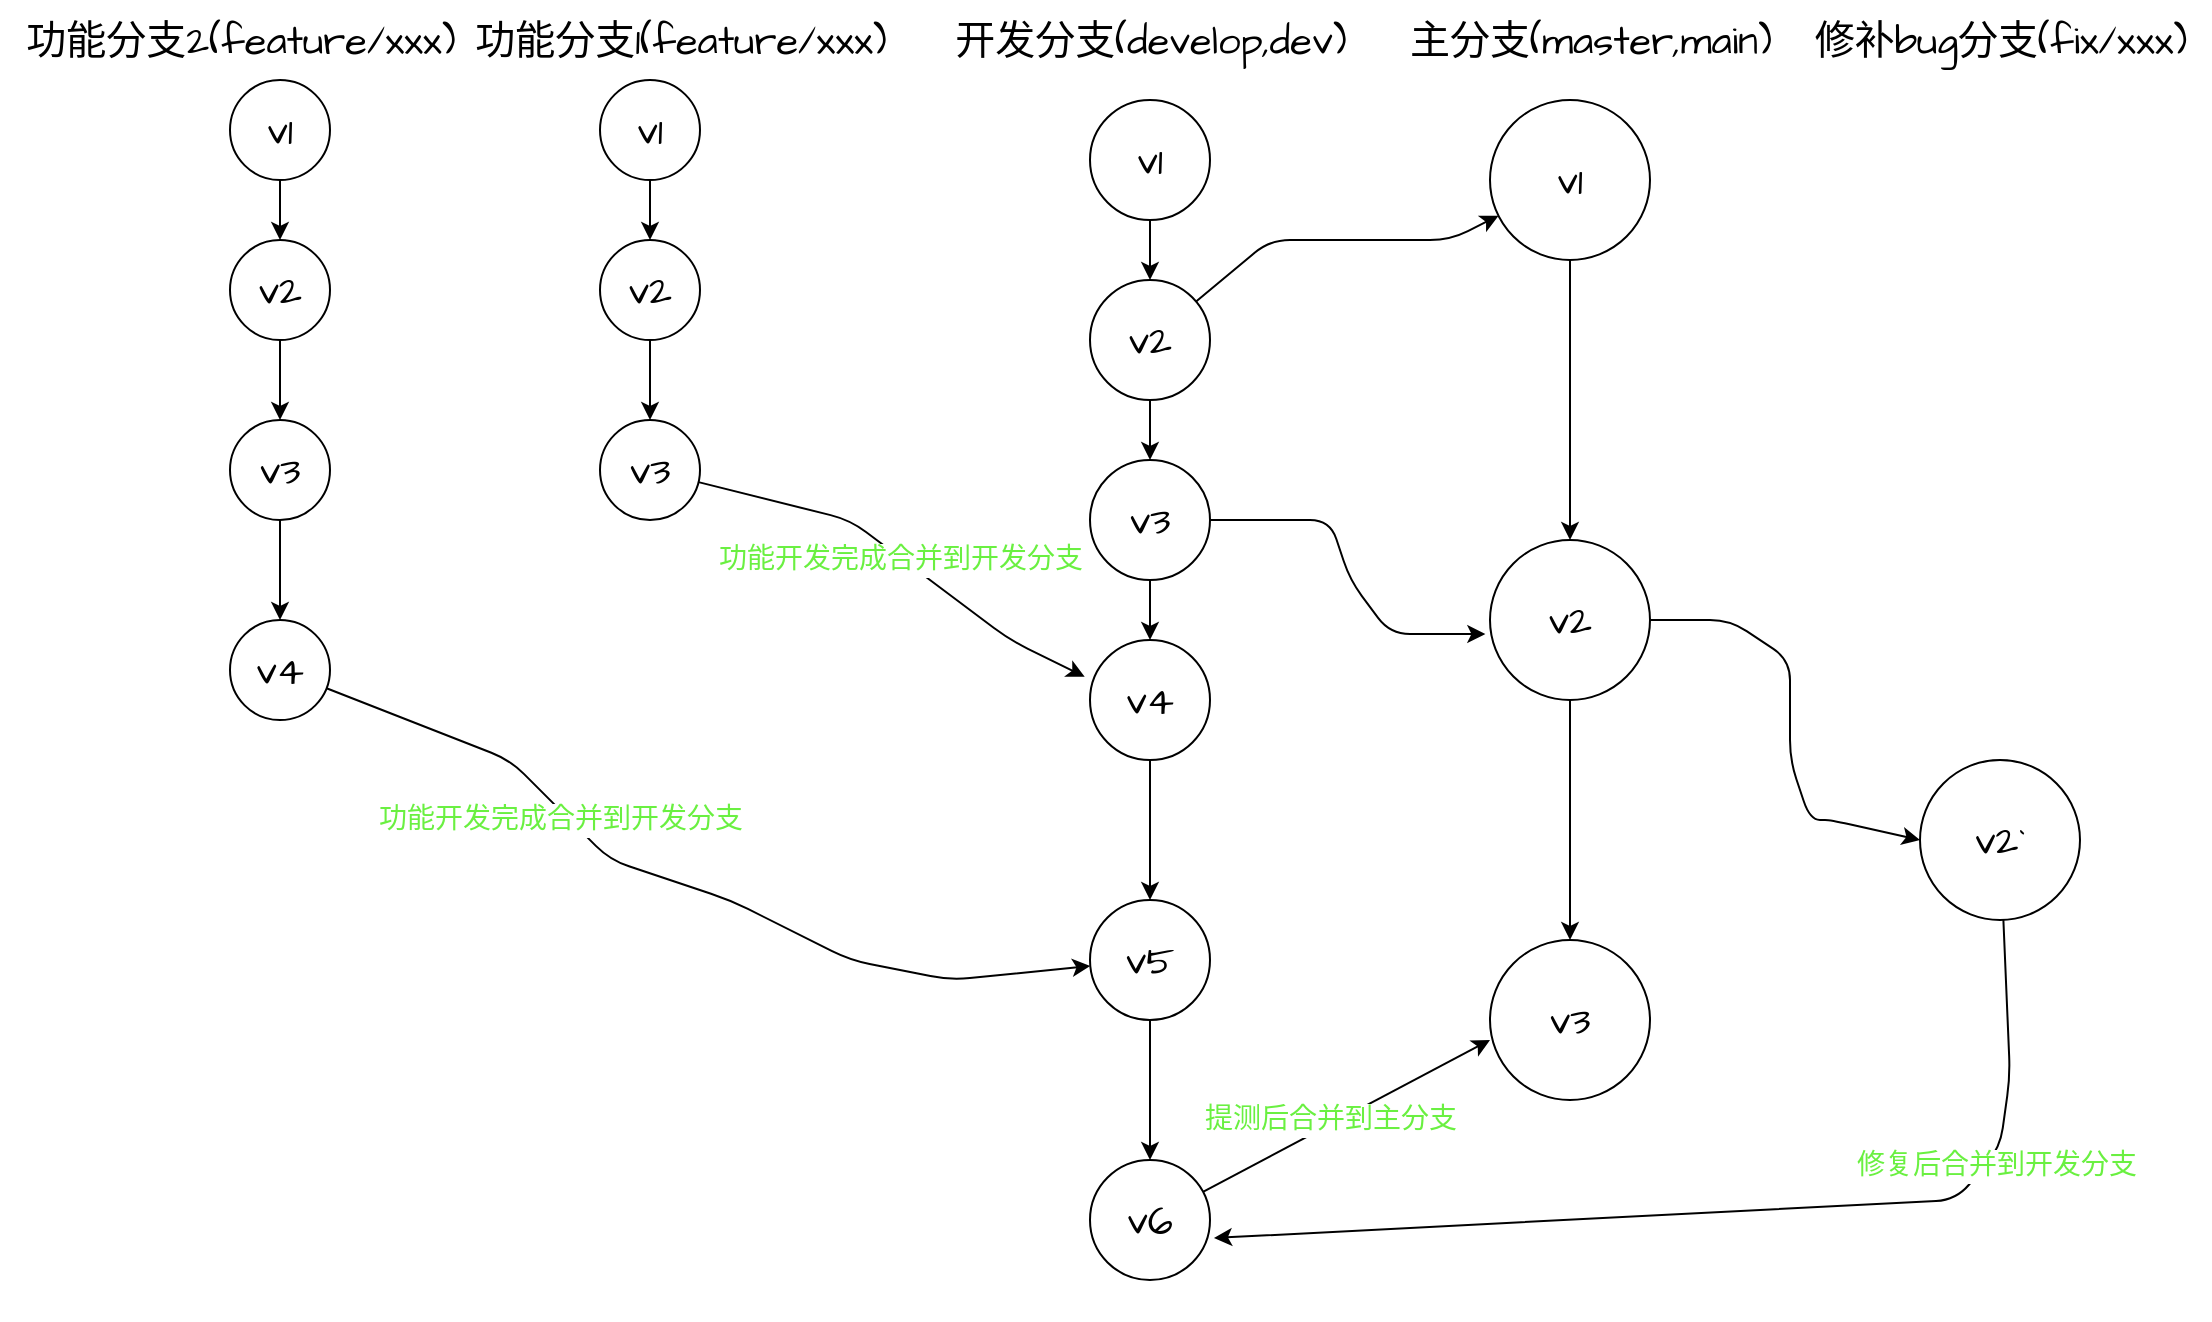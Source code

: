 <mxfile>
    <diagram id="z5qQTirTmkXfHf00eMPa" name="第 1 页">
        <mxGraphModel dx="1585" dy="1393" grid="0" gridSize="10" guides="1" tooltips="1" connect="1" arrows="1" fold="1" page="0" pageScale="1" pageWidth="1169" pageHeight="827" math="0" shadow="0">
            <root>
                <mxCell id="0"/>
                <mxCell id="1" parent="0"/>
                <mxCell id="5" style="edgeStyle=none;hachureGap=4;html=1;entryX=0.5;entryY=0;entryDx=0;entryDy=0;fontFamily=Architects Daughter;fontSource=https%3A%2F%2Ffonts.googleapis.com%2Fcss%3Ffamily%3DArchitects%2BDaughter;fontSize=16;rounded=1;" edge="1" parent="1" source="2" target="4">
                    <mxGeometry relative="1" as="geometry"/>
                </mxCell>
                <mxCell id="2" value="v1" style="ellipse;whiteSpace=wrap;html=1;hachureGap=4;fontFamily=Architects Daughter;fontSource=https%3A%2F%2Ffonts.googleapis.com%2Fcss%3Ffamily%3DArchitects%2BDaughter;fontSize=20;rounded=1;" vertex="1" parent="1">
                    <mxGeometry x="710" y="120" width="80" height="80" as="geometry"/>
                </mxCell>
                <mxCell id="3" value="主分支(master,main)" style="text;html=1;align=center;verticalAlign=middle;resizable=0;points=[];autosize=1;strokeColor=none;fillColor=none;fontSize=20;fontFamily=Architects Daughter;hachureGap=4;fontSource=https%3A%2F%2Ffonts.googleapis.com%2Fcss%3Ffamily%3DArchitects%2BDaughter;rounded=1;" vertex="1" parent="1">
                    <mxGeometry x="660" y="70" width="200" height="40" as="geometry"/>
                </mxCell>
                <mxCell id="40" style="edgeStyle=none;hachureGap=4;html=1;entryX=0;entryY=0.5;entryDx=0;entryDy=0;fontFamily=Architects Daughter;fontSource=https%3A%2F%2Ffonts.googleapis.com%2Fcss%3Ffamily%3DArchitects%2BDaughter;fontSize=16;rounded=1;" edge="1" parent="1" source="4" target="39">
                    <mxGeometry relative="1" as="geometry">
                        <Array as="points">
                            <mxPoint x="830" y="380"/>
                            <mxPoint x="860" y="400"/>
                            <mxPoint x="860" y="450"/>
                            <mxPoint x="870" y="480"/>
                            <mxPoint x="880" y="480"/>
                        </Array>
                    </mxGeometry>
                </mxCell>
                <mxCell id="45" style="edgeStyle=none;hachureGap=4;html=1;entryX=0.5;entryY=0;entryDx=0;entryDy=0;fontFamily=Architects Daughter;fontSource=https%3A%2F%2Ffonts.googleapis.com%2Fcss%3Ffamily%3DArchitects%2BDaughter;fontSize=16;rounded=1;" edge="1" parent="1" source="4" target="44">
                    <mxGeometry relative="1" as="geometry"/>
                </mxCell>
                <mxCell id="4" value="v2" style="ellipse;whiteSpace=wrap;html=1;hachureGap=4;fontFamily=Architects Daughter;fontSource=https%3A%2F%2Ffonts.googleapis.com%2Fcss%3Ffamily%3DArchitects%2BDaughter;fontSize=20;rounded=1;" vertex="1" parent="1">
                    <mxGeometry x="710" y="340" width="80" height="80" as="geometry"/>
                </mxCell>
                <mxCell id="9" value="" style="edgeStyle=none;hachureGap=4;html=1;fontFamily=Architects Daughter;fontSource=https%3A%2F%2Ffonts.googleapis.com%2Fcss%3Ffamily%3DArchitects%2BDaughter;fontSize=16;rounded=1;" edge="1" parent="1" source="6" target="8">
                    <mxGeometry relative="1" as="geometry"/>
                </mxCell>
                <mxCell id="6" value="v1" style="ellipse;whiteSpace=wrap;html=1;hachureGap=4;fontFamily=Architects Daughter;fontSource=https%3A%2F%2Ffonts.googleapis.com%2Fcss%3Ffamily%3DArchitects%2BDaughter;fontSize=20;rounded=1;" vertex="1" parent="1">
                    <mxGeometry x="510" y="120" width="60" height="60" as="geometry"/>
                </mxCell>
                <mxCell id="7" value="开发分支(develop,dev)" style="text;html=1;align=center;verticalAlign=middle;resizable=0;points=[];autosize=1;strokeColor=none;fillColor=none;fontSize=20;fontFamily=Architects Daughter;hachureGap=4;fontSource=https%3A%2F%2Ffonts.googleapis.com%2Fcss%3Ffamily%3DArchitects%2BDaughter;rounded=1;" vertex="1" parent="1">
                    <mxGeometry x="430" y="70" width="220" height="40" as="geometry"/>
                </mxCell>
                <mxCell id="12" style="edgeStyle=none;hachureGap=4;html=1;fontFamily=Architects Daughter;fontSource=https%3A%2F%2Ffonts.googleapis.com%2Fcss%3Ffamily%3DArchitects%2BDaughter;fontSize=16;rounded=1;" edge="1" parent="1" source="8" target="2">
                    <mxGeometry relative="1" as="geometry">
                        <Array as="points">
                            <mxPoint x="600" y="190"/>
                            <mxPoint x="690" y="190"/>
                        </Array>
                    </mxGeometry>
                </mxCell>
                <mxCell id="14" value="" style="edgeStyle=none;hachureGap=4;html=1;fontFamily=Architects Daughter;fontSource=https%3A%2F%2Ffonts.googleapis.com%2Fcss%3Ffamily%3DArchitects%2BDaughter;fontSize=16;rounded=1;" edge="1" parent="1" source="8" target="10">
                    <mxGeometry relative="1" as="geometry"/>
                </mxCell>
                <mxCell id="8" value="v2" style="ellipse;whiteSpace=wrap;html=1;hachureGap=4;fontFamily=Architects Daughter;fontSource=https%3A%2F%2Ffonts.googleapis.com%2Fcss%3Ffamily%3DArchitects%2BDaughter;fontSize=20;rounded=1;" vertex="1" parent="1">
                    <mxGeometry x="510" y="210" width="60" height="60" as="geometry"/>
                </mxCell>
                <mxCell id="15" style="edgeStyle=none;hachureGap=4;html=1;entryX=0.5;entryY=0;entryDx=0;entryDy=0;fontFamily=Architects Daughter;fontSource=https%3A%2F%2Ffonts.googleapis.com%2Fcss%3Ffamily%3DArchitects%2BDaughter;fontSize=16;rounded=1;" edge="1" parent="1" source="10" target="11">
                    <mxGeometry relative="1" as="geometry"/>
                </mxCell>
                <mxCell id="10" value="v3" style="ellipse;whiteSpace=wrap;html=1;hachureGap=4;fontFamily=Architects Daughter;fontSource=https%3A%2F%2Ffonts.googleapis.com%2Fcss%3Ffamily%3DArchitects%2BDaughter;fontSize=20;rounded=1;" vertex="1" parent="1">
                    <mxGeometry x="510" y="300" width="60" height="60" as="geometry"/>
                </mxCell>
                <mxCell id="13" style="edgeStyle=none;hachureGap=4;html=1;entryX=-0.029;entryY=0.588;entryDx=0;entryDy=0;fontFamily=Architects Daughter;fontSource=https%3A%2F%2Ffonts.googleapis.com%2Fcss%3Ffamily%3DArchitects%2BDaughter;fontSize=16;entryPerimeter=0;exitX=1;exitY=0.5;exitDx=0;exitDy=0;rounded=1;" edge="1" parent="1" source="10" target="4">
                    <mxGeometry relative="1" as="geometry">
                        <Array as="points">
                            <mxPoint x="630" y="330"/>
                            <mxPoint x="640" y="360"/>
                            <mxPoint x="660" y="387"/>
                        </Array>
                    </mxGeometry>
                </mxCell>
                <mxCell id="24" style="edgeStyle=none;hachureGap=4;html=1;fontFamily=Architects Daughter;fontSource=https%3A%2F%2Ffonts.googleapis.com%2Fcss%3Ffamily%3DArchitects%2BDaughter;fontSize=16;rounded=1;" edge="1" parent="1" source="11" target="23">
                    <mxGeometry relative="1" as="geometry"/>
                </mxCell>
                <mxCell id="11" value="v4" style="ellipse;whiteSpace=wrap;html=1;hachureGap=4;fontFamily=Architects Daughter;fontSource=https%3A%2F%2Ffonts.googleapis.com%2Fcss%3Ffamily%3DArchitects%2BDaughter;fontSize=20;rounded=1;" vertex="1" parent="1">
                    <mxGeometry x="510" y="390" width="60" height="60" as="geometry"/>
                </mxCell>
                <mxCell id="16" value="功能分支1(feature/xxx)" style="text;html=1;align=center;verticalAlign=middle;resizable=0;points=[];autosize=1;strokeColor=none;fillColor=none;fontSize=20;fontFamily=Architects Daughter;hachureGap=4;fontSource=https%3A%2F%2Ffonts.googleapis.com%2Fcss%3Ffamily%3DArchitects%2BDaughter;rounded=1;" vertex="1" parent="1">
                    <mxGeometry x="190" y="70" width="230" height="40" as="geometry"/>
                </mxCell>
                <mxCell id="20" value="" style="edgeStyle=none;hachureGap=4;html=1;fontFamily=Architects Daughter;fontSource=https%3A%2F%2Ffonts.googleapis.com%2Fcss%3Ffamily%3DArchitects%2BDaughter;fontSize=16;rounded=1;" edge="1" parent="1" source="17" target="18">
                    <mxGeometry relative="1" as="geometry"/>
                </mxCell>
                <mxCell id="17" value="v1" style="ellipse;whiteSpace=wrap;html=1;hachureGap=4;fontFamily=Architects Daughter;fontSource=https%3A%2F%2Ffonts.googleapis.com%2Fcss%3Ffamily%3DArchitects%2BDaughter;fontSize=20;rounded=1;" vertex="1" parent="1">
                    <mxGeometry x="265" y="110" width="50" height="50" as="geometry"/>
                </mxCell>
                <mxCell id="21" value="" style="edgeStyle=none;hachureGap=4;html=1;fontFamily=Architects Daughter;fontSource=https%3A%2F%2Ffonts.googleapis.com%2Fcss%3Ffamily%3DArchitects%2BDaughter;fontSize=16;rounded=1;" edge="1" parent="1" source="18" target="19">
                    <mxGeometry relative="1" as="geometry"/>
                </mxCell>
                <mxCell id="18" value="v2" style="ellipse;whiteSpace=wrap;html=1;hachureGap=4;fontFamily=Architects Daughter;fontSource=https%3A%2F%2Ffonts.googleapis.com%2Fcss%3Ffamily%3DArchitects%2BDaughter;fontSize=20;rounded=1;" vertex="1" parent="1">
                    <mxGeometry x="265" y="190" width="50" height="50" as="geometry"/>
                </mxCell>
                <mxCell id="22" style="edgeStyle=none;hachureGap=4;html=1;fontFamily=Architects Daughter;fontSource=https%3A%2F%2Ffonts.googleapis.com%2Fcss%3Ffamily%3DArchitects%2BDaughter;fontSize=16;entryX=-0.044;entryY=0.306;entryDx=0;entryDy=0;entryPerimeter=0;rounded=1;" edge="1" parent="1" source="19" target="11">
                    <mxGeometry relative="1" as="geometry">
                        <mxPoint x="520" y="550" as="targetPoint"/>
                        <Array as="points">
                            <mxPoint x="390" y="330"/>
                            <mxPoint x="470" y="390"/>
                        </Array>
                    </mxGeometry>
                </mxCell>
                <mxCell id="19" value="v3" style="ellipse;whiteSpace=wrap;html=1;hachureGap=4;fontFamily=Architects Daughter;fontSource=https%3A%2F%2Ffonts.googleapis.com%2Fcss%3Ffamily%3DArchitects%2BDaughter;fontSize=20;rounded=1;" vertex="1" parent="1">
                    <mxGeometry x="265" y="280" width="50" height="50" as="geometry"/>
                </mxCell>
                <mxCell id="36" style="edgeStyle=none;hachureGap=4;html=1;entryX=0.5;entryY=0;entryDx=0;entryDy=0;fontFamily=Architects Daughter;fontSource=https%3A%2F%2Ffonts.googleapis.com%2Fcss%3Ffamily%3DArchitects%2BDaughter;fontSize=16;rounded=1;" edge="1" parent="1" source="23" target="34">
                    <mxGeometry relative="1" as="geometry"/>
                </mxCell>
                <mxCell id="23" value="v5" style="ellipse;whiteSpace=wrap;html=1;hachureGap=4;fontFamily=Architects Daughter;fontSource=https%3A%2F%2Ffonts.googleapis.com%2Fcss%3Ffamily%3DArchitects%2BDaughter;fontSize=20;rounded=1;" vertex="1" parent="1">
                    <mxGeometry x="510" y="520" width="60" height="60" as="geometry"/>
                </mxCell>
                <mxCell id="25" value="" style="edgeStyle=none;hachureGap=4;html=1;fontFamily=Architects Daughter;fontSource=https%3A%2F%2Ffonts.googleapis.com%2Fcss%3Ffamily%3DArchitects%2BDaughter;fontSize=16;rounded=1;" edge="1" parent="1" source="26" target="28">
                    <mxGeometry relative="1" as="geometry"/>
                </mxCell>
                <mxCell id="26" value="v1" style="ellipse;whiteSpace=wrap;html=1;hachureGap=4;fontFamily=Architects Daughter;fontSource=https%3A%2F%2Ffonts.googleapis.com%2Fcss%3Ffamily%3DArchitects%2BDaughter;fontSize=20;rounded=1;" vertex="1" parent="1">
                    <mxGeometry x="80" y="110" width="50" height="50" as="geometry"/>
                </mxCell>
                <mxCell id="27" value="" style="edgeStyle=none;hachureGap=4;html=1;fontFamily=Architects Daughter;fontSource=https%3A%2F%2Ffonts.googleapis.com%2Fcss%3Ffamily%3DArchitects%2BDaughter;fontSize=16;rounded=1;" edge="1" parent="1" source="28" target="29">
                    <mxGeometry relative="1" as="geometry"/>
                </mxCell>
                <mxCell id="28" value="v2" style="ellipse;whiteSpace=wrap;html=1;hachureGap=4;fontFamily=Architects Daughter;fontSource=https%3A%2F%2Ffonts.googleapis.com%2Fcss%3Ffamily%3DArchitects%2BDaughter;fontSize=20;rounded=1;" vertex="1" parent="1">
                    <mxGeometry x="80" y="190" width="50" height="50" as="geometry"/>
                </mxCell>
                <mxCell id="32" style="edgeStyle=none;hachureGap=4;html=1;entryX=0.5;entryY=0;entryDx=0;entryDy=0;fontFamily=Architects Daughter;fontSource=https%3A%2F%2Ffonts.googleapis.com%2Fcss%3Ffamily%3DArchitects%2BDaughter;fontSize=16;rounded=1;" edge="1" parent="1" source="29" target="31">
                    <mxGeometry relative="1" as="geometry"/>
                </mxCell>
                <mxCell id="29" value="v3" style="ellipse;whiteSpace=wrap;html=1;hachureGap=4;fontFamily=Architects Daughter;fontSource=https%3A%2F%2Ffonts.googleapis.com%2Fcss%3Ffamily%3DArchitects%2BDaughter;fontSize=20;rounded=1;" vertex="1" parent="1">
                    <mxGeometry x="80" y="280" width="50" height="50" as="geometry"/>
                </mxCell>
                <mxCell id="30" value="功能分支2(feature/xxx)" style="text;html=1;align=center;verticalAlign=middle;resizable=0;points=[];autosize=1;strokeColor=none;fillColor=none;fontSize=20;fontFamily=Architects Daughter;hachureGap=4;fontSource=https%3A%2F%2Ffonts.googleapis.com%2Fcss%3Ffamily%3DArchitects%2BDaughter;rounded=1;" vertex="1" parent="1">
                    <mxGeometry x="-35" y="70" width="240" height="40" as="geometry"/>
                </mxCell>
                <mxCell id="33" style="edgeStyle=none;hachureGap=4;html=1;fontFamily=Architects Daughter;fontSource=https%3A%2F%2Ffonts.googleapis.com%2Fcss%3Ffamily%3DArchitects%2BDaughter;fontSize=16;startArrow=none;rounded=1;" edge="1" parent="1" source="34">
                    <mxGeometry relative="1" as="geometry">
                        <mxPoint x="540" y="680" as="targetPoint"/>
                    </mxGeometry>
                </mxCell>
                <mxCell id="37" style="edgeStyle=none;hachureGap=4;html=1;fontFamily=Architects Daughter;fontSource=https%3A%2F%2Ffonts.googleapis.com%2Fcss%3Ffamily%3DArchitects%2BDaughter;fontSize=16;rounded=1;" edge="1" parent="1" source="31" target="23">
                    <mxGeometry relative="1" as="geometry">
                        <Array as="points">
                            <mxPoint x="220" y="450"/>
                            <mxPoint x="270" y="500"/>
                            <mxPoint x="330" y="520"/>
                            <mxPoint x="390" y="550"/>
                            <mxPoint x="440" y="560"/>
                        </Array>
                    </mxGeometry>
                </mxCell>
                <mxCell id="31" value="v4" style="ellipse;whiteSpace=wrap;html=1;hachureGap=4;fontFamily=Architects Daughter;fontSource=https%3A%2F%2Ffonts.googleapis.com%2Fcss%3Ffamily%3DArchitects%2BDaughter;fontSize=20;rounded=1;" vertex="1" parent="1">
                    <mxGeometry x="80" y="380" width="50" height="50" as="geometry"/>
                </mxCell>
                <mxCell id="46" style="edgeStyle=none;hachureGap=4;html=1;entryX=0;entryY=0.625;entryDx=0;entryDy=0;entryPerimeter=0;fontFamily=Architects Daughter;fontSource=https%3A%2F%2Ffonts.googleapis.com%2Fcss%3Ffamily%3DArchitects%2BDaughter;fontSize=16;rounded=1;" edge="1" parent="1" source="34" target="44">
                    <mxGeometry relative="1" as="geometry"/>
                </mxCell>
                <mxCell id="48" value="提测后合并到主分支" style="edgeLabel;html=1;align=center;verticalAlign=middle;resizable=0;points=[];fontSize=14;fontFamily=Architects Daughter;fontColor=#6AF041;rounded=1;" vertex="1" connectable="0" parent="46">
                    <mxGeometry x="-0.419" y="2" relative="1" as="geometry">
                        <mxPoint x="23" y="-12" as="offset"/>
                    </mxGeometry>
                </mxCell>
                <mxCell id="34" value="v6" style="ellipse;whiteSpace=wrap;html=1;hachureGap=4;fontFamily=Architects Daughter;fontSource=https%3A%2F%2Ffonts.googleapis.com%2Fcss%3Ffamily%3DArchitects%2BDaughter;fontSize=20;rounded=1;" vertex="1" parent="1">
                    <mxGeometry x="510" y="650" width="60" height="60" as="geometry"/>
                </mxCell>
                <mxCell id="38" value="修补bug分支(fix/xxx)" style="text;html=1;align=center;verticalAlign=middle;resizable=0;points=[];autosize=1;strokeColor=none;fillColor=none;fontSize=20;fontFamily=Architects Daughter;hachureGap=4;fontSource=https%3A%2F%2Ffonts.googleapis.com%2Fcss%3Ffamily%3DArchitects%2BDaughter;rounded=1;" vertex="1" parent="1">
                    <mxGeometry x="860" y="70" width="210" height="40" as="geometry"/>
                </mxCell>
                <mxCell id="43" style="edgeStyle=none;hachureGap=4;html=1;fontFamily=Architects Daughter;fontSource=https%3A%2F%2Ffonts.googleapis.com%2Fcss%3Ffamily%3DArchitects%2BDaughter;fontSize=16;entryX=1.033;entryY=0.65;entryDx=0;entryDy=0;entryPerimeter=0;rounded=1;" edge="1" parent="1" source="39" target="34">
                    <mxGeometry relative="1" as="geometry">
                        <mxPoint x="580" y="680" as="targetPoint"/>
                        <Array as="points">
                            <mxPoint x="970" y="608"/>
                            <mxPoint x="965" y="644"/>
                            <mxPoint x="943" y="670"/>
                        </Array>
                    </mxGeometry>
                </mxCell>
                <mxCell id="47" value="修复后合并到开发分支" style="edgeLabel;html=1;align=center;verticalAlign=middle;resizable=0;points=[];fontSize=14;fontFamily=Architects Daughter;fontColor=#6AF041;rounded=1;" vertex="1" connectable="0" parent="43">
                    <mxGeometry x="-0.531" y="4" relative="1" as="geometry">
                        <mxPoint as="offset"/>
                    </mxGeometry>
                </mxCell>
                <mxCell id="39" value="v2`" style="ellipse;whiteSpace=wrap;html=1;hachureGap=4;fontFamily=Architects Daughter;fontSource=https%3A%2F%2Ffonts.googleapis.com%2Fcss%3Ffamily%3DArchitects%2BDaughter;fontSize=20;rounded=1;" vertex="1" parent="1">
                    <mxGeometry x="925" y="450" width="80" height="80" as="geometry"/>
                </mxCell>
                <mxCell id="44" value="v3" style="ellipse;whiteSpace=wrap;html=1;hachureGap=4;fontFamily=Architects Daughter;fontSource=https%3A%2F%2Ffonts.googleapis.com%2Fcss%3Ffamily%3DArchitects%2BDaughter;fontSize=20;rounded=1;" vertex="1" parent="1">
                    <mxGeometry x="710" y="540" width="80" height="80" as="geometry"/>
                </mxCell>
                <mxCell id="49" value="功能开发完成合并到开发分支" style="edgeLabel;html=1;align=center;verticalAlign=middle;resizable=0;points=[];fontSize=14;fontFamily=Architects Daughter;fontColor=#6AF041;rounded=1;" vertex="1" connectable="0" parent="1">
                    <mxGeometry x="629.996" y="599.995" as="geometry">
                        <mxPoint x="-215" y="-250" as="offset"/>
                    </mxGeometry>
                </mxCell>
                <mxCell id="50" value="功能开发完成合并到开发分支" style="edgeLabel;html=1;align=center;verticalAlign=middle;resizable=0;points=[];fontSize=14;fontFamily=Architects Daughter;fontColor=#6AF041;rounded=1;" vertex="1" connectable="0" parent="1">
                    <mxGeometry x="459.996" y="729.995" as="geometry">
                        <mxPoint x="-215" y="-250" as="offset"/>
                    </mxGeometry>
                </mxCell>
            </root>
        </mxGraphModel>
    </diagram>
</mxfile>